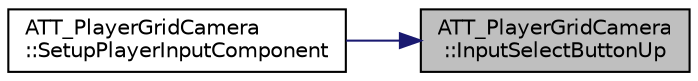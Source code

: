 digraph "ATT_PlayerGridCamera::InputSelectButtonUp"
{
 // LATEX_PDF_SIZE
  edge [fontname="Helvetica",fontsize="10",labelfontname="Helvetica",labelfontsize="10"];
  node [fontname="Helvetica",fontsize="10",shape=record];
  rankdir="RL";
  Node138 [label="ATT_PlayerGridCamera\l::InputSelectButtonUp",height=0.2,width=0.4,color="black", fillcolor="grey75", style="filled", fontcolor="black",tooltip=" "];
  Node138 -> Node139 [dir="back",color="midnightblue",fontsize="10",style="solid"];
  Node139 [label="ATT_PlayerGridCamera\l::SetupPlayerInputComponent",height=0.2,width=0.4,color="black", fillcolor="white", style="filled",URL="$class_a_t_t___player_grid_camera.html#a2ca56f44eba6e5ce19650dbc40f1af18",tooltip=" "];
}
